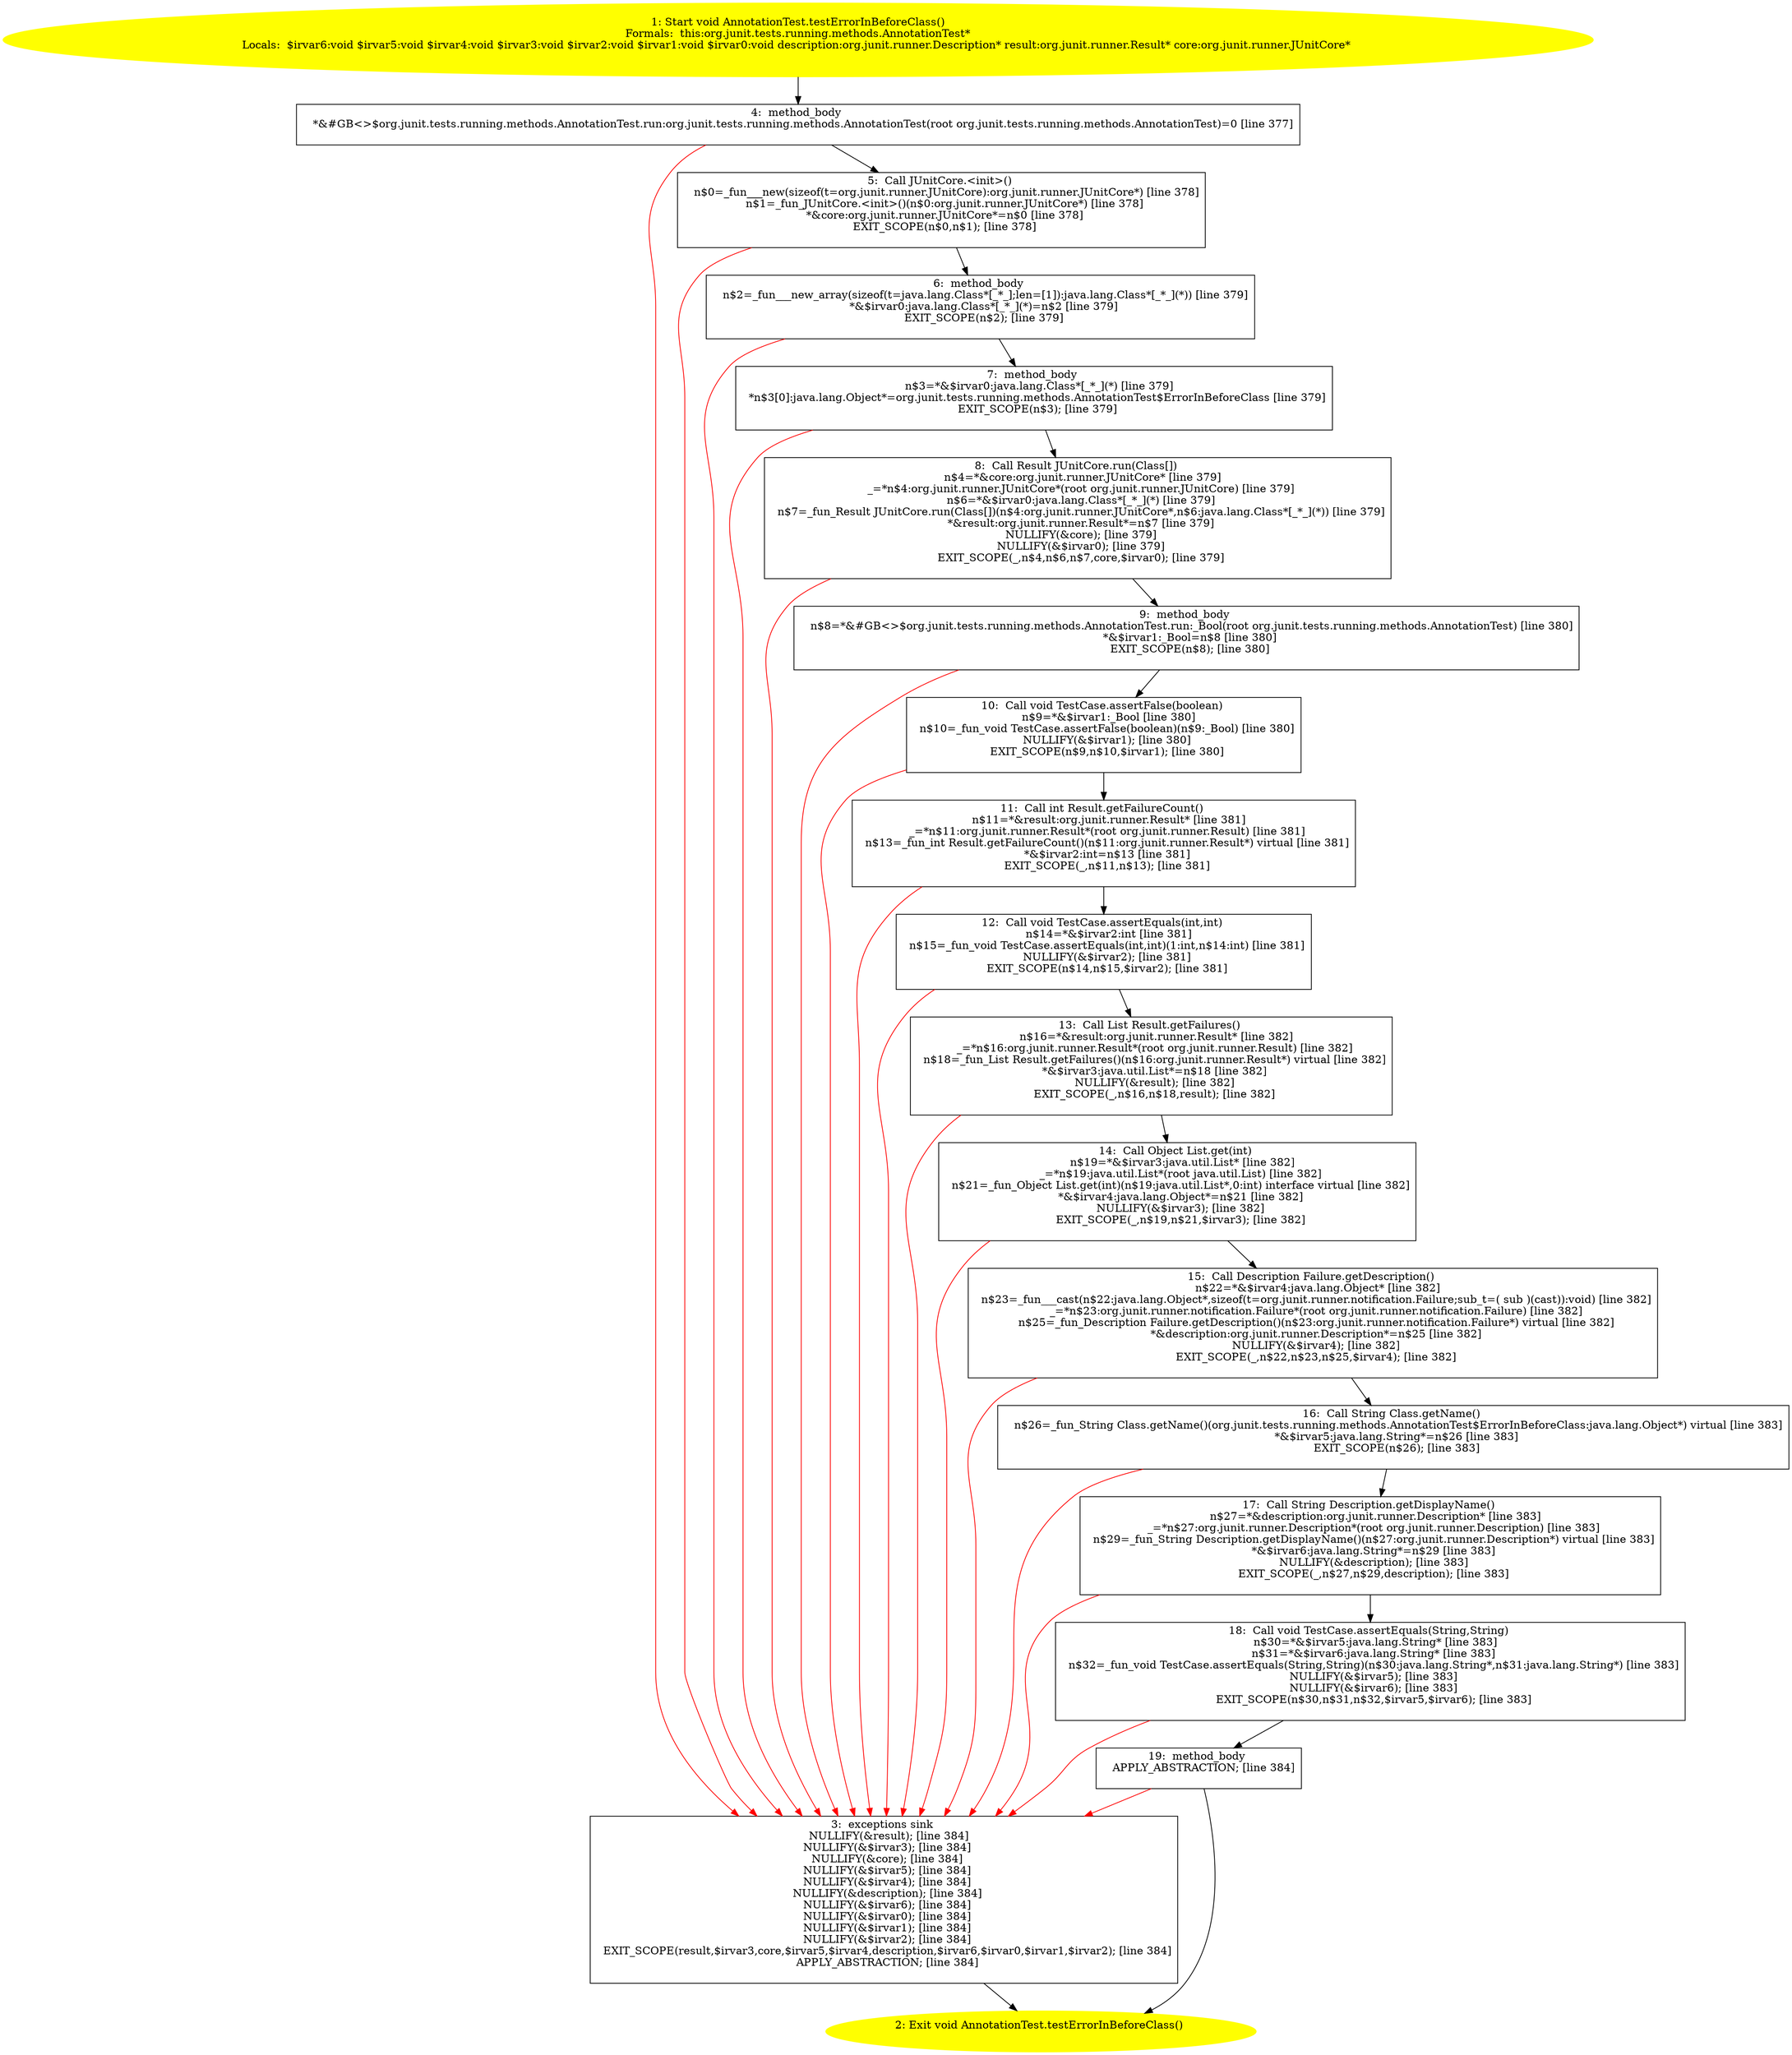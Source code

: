 /* @generated */
digraph cfg {
"org.junit.tests.running.methods.AnnotationTest.testErrorInBeforeClass():void.fcf5f0cb0d1bf9d7f68a564443600391_1" [label="1: Start void AnnotationTest.testErrorInBeforeClass()\nFormals:  this:org.junit.tests.running.methods.AnnotationTest*\nLocals:  $irvar6:void $irvar5:void $irvar4:void $irvar3:void $irvar2:void $irvar1:void $irvar0:void description:org.junit.runner.Description* result:org.junit.runner.Result* core:org.junit.runner.JUnitCore* \n  " color=yellow style=filled]
	

	 "org.junit.tests.running.methods.AnnotationTest.testErrorInBeforeClass():void.fcf5f0cb0d1bf9d7f68a564443600391_1" -> "org.junit.tests.running.methods.AnnotationTest.testErrorInBeforeClass():void.fcf5f0cb0d1bf9d7f68a564443600391_4" ;
"org.junit.tests.running.methods.AnnotationTest.testErrorInBeforeClass():void.fcf5f0cb0d1bf9d7f68a564443600391_2" [label="2: Exit void AnnotationTest.testErrorInBeforeClass() \n  " color=yellow style=filled]
	

"org.junit.tests.running.methods.AnnotationTest.testErrorInBeforeClass():void.fcf5f0cb0d1bf9d7f68a564443600391_3" [label="3:  exceptions sink \n   NULLIFY(&result); [line 384]\n  NULLIFY(&$irvar3); [line 384]\n  NULLIFY(&core); [line 384]\n  NULLIFY(&$irvar5); [line 384]\n  NULLIFY(&$irvar4); [line 384]\n  NULLIFY(&description); [line 384]\n  NULLIFY(&$irvar6); [line 384]\n  NULLIFY(&$irvar0); [line 384]\n  NULLIFY(&$irvar1); [line 384]\n  NULLIFY(&$irvar2); [line 384]\n  EXIT_SCOPE(result,$irvar3,core,$irvar5,$irvar4,description,$irvar6,$irvar0,$irvar1,$irvar2); [line 384]\n  APPLY_ABSTRACTION; [line 384]\n " shape="box"]
	

	 "org.junit.tests.running.methods.AnnotationTest.testErrorInBeforeClass():void.fcf5f0cb0d1bf9d7f68a564443600391_3" -> "org.junit.tests.running.methods.AnnotationTest.testErrorInBeforeClass():void.fcf5f0cb0d1bf9d7f68a564443600391_2" ;
"org.junit.tests.running.methods.AnnotationTest.testErrorInBeforeClass():void.fcf5f0cb0d1bf9d7f68a564443600391_4" [label="4:  method_body \n   *&#GB<>$org.junit.tests.running.methods.AnnotationTest.run:org.junit.tests.running.methods.AnnotationTest(root org.junit.tests.running.methods.AnnotationTest)=0 [line 377]\n " shape="box"]
	

	 "org.junit.tests.running.methods.AnnotationTest.testErrorInBeforeClass():void.fcf5f0cb0d1bf9d7f68a564443600391_4" -> "org.junit.tests.running.methods.AnnotationTest.testErrorInBeforeClass():void.fcf5f0cb0d1bf9d7f68a564443600391_5" ;
	 "org.junit.tests.running.methods.AnnotationTest.testErrorInBeforeClass():void.fcf5f0cb0d1bf9d7f68a564443600391_4" -> "org.junit.tests.running.methods.AnnotationTest.testErrorInBeforeClass():void.fcf5f0cb0d1bf9d7f68a564443600391_3" [color="red" ];
"org.junit.tests.running.methods.AnnotationTest.testErrorInBeforeClass():void.fcf5f0cb0d1bf9d7f68a564443600391_5" [label="5:  Call JUnitCore.<init>() \n   n$0=_fun___new(sizeof(t=org.junit.runner.JUnitCore):org.junit.runner.JUnitCore*) [line 378]\n  n$1=_fun_JUnitCore.<init>()(n$0:org.junit.runner.JUnitCore*) [line 378]\n  *&core:org.junit.runner.JUnitCore*=n$0 [line 378]\n  EXIT_SCOPE(n$0,n$1); [line 378]\n " shape="box"]
	

	 "org.junit.tests.running.methods.AnnotationTest.testErrorInBeforeClass():void.fcf5f0cb0d1bf9d7f68a564443600391_5" -> "org.junit.tests.running.methods.AnnotationTest.testErrorInBeforeClass():void.fcf5f0cb0d1bf9d7f68a564443600391_6" ;
	 "org.junit.tests.running.methods.AnnotationTest.testErrorInBeforeClass():void.fcf5f0cb0d1bf9d7f68a564443600391_5" -> "org.junit.tests.running.methods.AnnotationTest.testErrorInBeforeClass():void.fcf5f0cb0d1bf9d7f68a564443600391_3" [color="red" ];
"org.junit.tests.running.methods.AnnotationTest.testErrorInBeforeClass():void.fcf5f0cb0d1bf9d7f68a564443600391_6" [label="6:  method_body \n   n$2=_fun___new_array(sizeof(t=java.lang.Class*[_*_];len=[1]):java.lang.Class*[_*_](*)) [line 379]\n  *&$irvar0:java.lang.Class*[_*_](*)=n$2 [line 379]\n  EXIT_SCOPE(n$2); [line 379]\n " shape="box"]
	

	 "org.junit.tests.running.methods.AnnotationTest.testErrorInBeforeClass():void.fcf5f0cb0d1bf9d7f68a564443600391_6" -> "org.junit.tests.running.methods.AnnotationTest.testErrorInBeforeClass():void.fcf5f0cb0d1bf9d7f68a564443600391_7" ;
	 "org.junit.tests.running.methods.AnnotationTest.testErrorInBeforeClass():void.fcf5f0cb0d1bf9d7f68a564443600391_6" -> "org.junit.tests.running.methods.AnnotationTest.testErrorInBeforeClass():void.fcf5f0cb0d1bf9d7f68a564443600391_3" [color="red" ];
"org.junit.tests.running.methods.AnnotationTest.testErrorInBeforeClass():void.fcf5f0cb0d1bf9d7f68a564443600391_7" [label="7:  method_body \n   n$3=*&$irvar0:java.lang.Class*[_*_](*) [line 379]\n  *n$3[0]:java.lang.Object*=org.junit.tests.running.methods.AnnotationTest$ErrorInBeforeClass [line 379]\n  EXIT_SCOPE(n$3); [line 379]\n " shape="box"]
	

	 "org.junit.tests.running.methods.AnnotationTest.testErrorInBeforeClass():void.fcf5f0cb0d1bf9d7f68a564443600391_7" -> "org.junit.tests.running.methods.AnnotationTest.testErrorInBeforeClass():void.fcf5f0cb0d1bf9d7f68a564443600391_8" ;
	 "org.junit.tests.running.methods.AnnotationTest.testErrorInBeforeClass():void.fcf5f0cb0d1bf9d7f68a564443600391_7" -> "org.junit.tests.running.methods.AnnotationTest.testErrorInBeforeClass():void.fcf5f0cb0d1bf9d7f68a564443600391_3" [color="red" ];
"org.junit.tests.running.methods.AnnotationTest.testErrorInBeforeClass():void.fcf5f0cb0d1bf9d7f68a564443600391_8" [label="8:  Call Result JUnitCore.run(Class[]) \n   n$4=*&core:org.junit.runner.JUnitCore* [line 379]\n  _=*n$4:org.junit.runner.JUnitCore*(root org.junit.runner.JUnitCore) [line 379]\n  n$6=*&$irvar0:java.lang.Class*[_*_](*) [line 379]\n  n$7=_fun_Result JUnitCore.run(Class[])(n$4:org.junit.runner.JUnitCore*,n$6:java.lang.Class*[_*_](*)) [line 379]\n  *&result:org.junit.runner.Result*=n$7 [line 379]\n  NULLIFY(&core); [line 379]\n  NULLIFY(&$irvar0); [line 379]\n  EXIT_SCOPE(_,n$4,n$6,n$7,core,$irvar0); [line 379]\n " shape="box"]
	

	 "org.junit.tests.running.methods.AnnotationTest.testErrorInBeforeClass():void.fcf5f0cb0d1bf9d7f68a564443600391_8" -> "org.junit.tests.running.methods.AnnotationTest.testErrorInBeforeClass():void.fcf5f0cb0d1bf9d7f68a564443600391_9" ;
	 "org.junit.tests.running.methods.AnnotationTest.testErrorInBeforeClass():void.fcf5f0cb0d1bf9d7f68a564443600391_8" -> "org.junit.tests.running.methods.AnnotationTest.testErrorInBeforeClass():void.fcf5f0cb0d1bf9d7f68a564443600391_3" [color="red" ];
"org.junit.tests.running.methods.AnnotationTest.testErrorInBeforeClass():void.fcf5f0cb0d1bf9d7f68a564443600391_9" [label="9:  method_body \n   n$8=*&#GB<>$org.junit.tests.running.methods.AnnotationTest.run:_Bool(root org.junit.tests.running.methods.AnnotationTest) [line 380]\n  *&$irvar1:_Bool=n$8 [line 380]\n  EXIT_SCOPE(n$8); [line 380]\n " shape="box"]
	

	 "org.junit.tests.running.methods.AnnotationTest.testErrorInBeforeClass():void.fcf5f0cb0d1bf9d7f68a564443600391_9" -> "org.junit.tests.running.methods.AnnotationTest.testErrorInBeforeClass():void.fcf5f0cb0d1bf9d7f68a564443600391_10" ;
	 "org.junit.tests.running.methods.AnnotationTest.testErrorInBeforeClass():void.fcf5f0cb0d1bf9d7f68a564443600391_9" -> "org.junit.tests.running.methods.AnnotationTest.testErrorInBeforeClass():void.fcf5f0cb0d1bf9d7f68a564443600391_3" [color="red" ];
"org.junit.tests.running.methods.AnnotationTest.testErrorInBeforeClass():void.fcf5f0cb0d1bf9d7f68a564443600391_10" [label="10:  Call void TestCase.assertFalse(boolean) \n   n$9=*&$irvar1:_Bool [line 380]\n  n$10=_fun_void TestCase.assertFalse(boolean)(n$9:_Bool) [line 380]\n  NULLIFY(&$irvar1); [line 380]\n  EXIT_SCOPE(n$9,n$10,$irvar1); [line 380]\n " shape="box"]
	

	 "org.junit.tests.running.methods.AnnotationTest.testErrorInBeforeClass():void.fcf5f0cb0d1bf9d7f68a564443600391_10" -> "org.junit.tests.running.methods.AnnotationTest.testErrorInBeforeClass():void.fcf5f0cb0d1bf9d7f68a564443600391_11" ;
	 "org.junit.tests.running.methods.AnnotationTest.testErrorInBeforeClass():void.fcf5f0cb0d1bf9d7f68a564443600391_10" -> "org.junit.tests.running.methods.AnnotationTest.testErrorInBeforeClass():void.fcf5f0cb0d1bf9d7f68a564443600391_3" [color="red" ];
"org.junit.tests.running.methods.AnnotationTest.testErrorInBeforeClass():void.fcf5f0cb0d1bf9d7f68a564443600391_11" [label="11:  Call int Result.getFailureCount() \n   n$11=*&result:org.junit.runner.Result* [line 381]\n  _=*n$11:org.junit.runner.Result*(root org.junit.runner.Result) [line 381]\n  n$13=_fun_int Result.getFailureCount()(n$11:org.junit.runner.Result*) virtual [line 381]\n  *&$irvar2:int=n$13 [line 381]\n  EXIT_SCOPE(_,n$11,n$13); [line 381]\n " shape="box"]
	

	 "org.junit.tests.running.methods.AnnotationTest.testErrorInBeforeClass():void.fcf5f0cb0d1bf9d7f68a564443600391_11" -> "org.junit.tests.running.methods.AnnotationTest.testErrorInBeforeClass():void.fcf5f0cb0d1bf9d7f68a564443600391_12" ;
	 "org.junit.tests.running.methods.AnnotationTest.testErrorInBeforeClass():void.fcf5f0cb0d1bf9d7f68a564443600391_11" -> "org.junit.tests.running.methods.AnnotationTest.testErrorInBeforeClass():void.fcf5f0cb0d1bf9d7f68a564443600391_3" [color="red" ];
"org.junit.tests.running.methods.AnnotationTest.testErrorInBeforeClass():void.fcf5f0cb0d1bf9d7f68a564443600391_12" [label="12:  Call void TestCase.assertEquals(int,int) \n   n$14=*&$irvar2:int [line 381]\n  n$15=_fun_void TestCase.assertEquals(int,int)(1:int,n$14:int) [line 381]\n  NULLIFY(&$irvar2); [line 381]\n  EXIT_SCOPE(n$14,n$15,$irvar2); [line 381]\n " shape="box"]
	

	 "org.junit.tests.running.methods.AnnotationTest.testErrorInBeforeClass():void.fcf5f0cb0d1bf9d7f68a564443600391_12" -> "org.junit.tests.running.methods.AnnotationTest.testErrorInBeforeClass():void.fcf5f0cb0d1bf9d7f68a564443600391_13" ;
	 "org.junit.tests.running.methods.AnnotationTest.testErrorInBeforeClass():void.fcf5f0cb0d1bf9d7f68a564443600391_12" -> "org.junit.tests.running.methods.AnnotationTest.testErrorInBeforeClass():void.fcf5f0cb0d1bf9d7f68a564443600391_3" [color="red" ];
"org.junit.tests.running.methods.AnnotationTest.testErrorInBeforeClass():void.fcf5f0cb0d1bf9d7f68a564443600391_13" [label="13:  Call List Result.getFailures() \n   n$16=*&result:org.junit.runner.Result* [line 382]\n  _=*n$16:org.junit.runner.Result*(root org.junit.runner.Result) [line 382]\n  n$18=_fun_List Result.getFailures()(n$16:org.junit.runner.Result*) virtual [line 382]\n  *&$irvar3:java.util.List*=n$18 [line 382]\n  NULLIFY(&result); [line 382]\n  EXIT_SCOPE(_,n$16,n$18,result); [line 382]\n " shape="box"]
	

	 "org.junit.tests.running.methods.AnnotationTest.testErrorInBeforeClass():void.fcf5f0cb0d1bf9d7f68a564443600391_13" -> "org.junit.tests.running.methods.AnnotationTest.testErrorInBeforeClass():void.fcf5f0cb0d1bf9d7f68a564443600391_14" ;
	 "org.junit.tests.running.methods.AnnotationTest.testErrorInBeforeClass():void.fcf5f0cb0d1bf9d7f68a564443600391_13" -> "org.junit.tests.running.methods.AnnotationTest.testErrorInBeforeClass():void.fcf5f0cb0d1bf9d7f68a564443600391_3" [color="red" ];
"org.junit.tests.running.methods.AnnotationTest.testErrorInBeforeClass():void.fcf5f0cb0d1bf9d7f68a564443600391_14" [label="14:  Call Object List.get(int) \n   n$19=*&$irvar3:java.util.List* [line 382]\n  _=*n$19:java.util.List*(root java.util.List) [line 382]\n  n$21=_fun_Object List.get(int)(n$19:java.util.List*,0:int) interface virtual [line 382]\n  *&$irvar4:java.lang.Object*=n$21 [line 382]\n  NULLIFY(&$irvar3); [line 382]\n  EXIT_SCOPE(_,n$19,n$21,$irvar3); [line 382]\n " shape="box"]
	

	 "org.junit.tests.running.methods.AnnotationTest.testErrorInBeforeClass():void.fcf5f0cb0d1bf9d7f68a564443600391_14" -> "org.junit.tests.running.methods.AnnotationTest.testErrorInBeforeClass():void.fcf5f0cb0d1bf9d7f68a564443600391_15" ;
	 "org.junit.tests.running.methods.AnnotationTest.testErrorInBeforeClass():void.fcf5f0cb0d1bf9d7f68a564443600391_14" -> "org.junit.tests.running.methods.AnnotationTest.testErrorInBeforeClass():void.fcf5f0cb0d1bf9d7f68a564443600391_3" [color="red" ];
"org.junit.tests.running.methods.AnnotationTest.testErrorInBeforeClass():void.fcf5f0cb0d1bf9d7f68a564443600391_15" [label="15:  Call Description Failure.getDescription() \n   n$22=*&$irvar4:java.lang.Object* [line 382]\n  n$23=_fun___cast(n$22:java.lang.Object*,sizeof(t=org.junit.runner.notification.Failure;sub_t=( sub )(cast)):void) [line 382]\n  _=*n$23:org.junit.runner.notification.Failure*(root org.junit.runner.notification.Failure) [line 382]\n  n$25=_fun_Description Failure.getDescription()(n$23:org.junit.runner.notification.Failure*) virtual [line 382]\n  *&description:org.junit.runner.Description*=n$25 [line 382]\n  NULLIFY(&$irvar4); [line 382]\n  EXIT_SCOPE(_,n$22,n$23,n$25,$irvar4); [line 382]\n " shape="box"]
	

	 "org.junit.tests.running.methods.AnnotationTest.testErrorInBeforeClass():void.fcf5f0cb0d1bf9d7f68a564443600391_15" -> "org.junit.tests.running.methods.AnnotationTest.testErrorInBeforeClass():void.fcf5f0cb0d1bf9d7f68a564443600391_16" ;
	 "org.junit.tests.running.methods.AnnotationTest.testErrorInBeforeClass():void.fcf5f0cb0d1bf9d7f68a564443600391_15" -> "org.junit.tests.running.methods.AnnotationTest.testErrorInBeforeClass():void.fcf5f0cb0d1bf9d7f68a564443600391_3" [color="red" ];
"org.junit.tests.running.methods.AnnotationTest.testErrorInBeforeClass():void.fcf5f0cb0d1bf9d7f68a564443600391_16" [label="16:  Call String Class.getName() \n   n$26=_fun_String Class.getName()(org.junit.tests.running.methods.AnnotationTest$ErrorInBeforeClass:java.lang.Object*) virtual [line 383]\n  *&$irvar5:java.lang.String*=n$26 [line 383]\n  EXIT_SCOPE(n$26); [line 383]\n " shape="box"]
	

	 "org.junit.tests.running.methods.AnnotationTest.testErrorInBeforeClass():void.fcf5f0cb0d1bf9d7f68a564443600391_16" -> "org.junit.tests.running.methods.AnnotationTest.testErrorInBeforeClass():void.fcf5f0cb0d1bf9d7f68a564443600391_17" ;
	 "org.junit.tests.running.methods.AnnotationTest.testErrorInBeforeClass():void.fcf5f0cb0d1bf9d7f68a564443600391_16" -> "org.junit.tests.running.methods.AnnotationTest.testErrorInBeforeClass():void.fcf5f0cb0d1bf9d7f68a564443600391_3" [color="red" ];
"org.junit.tests.running.methods.AnnotationTest.testErrorInBeforeClass():void.fcf5f0cb0d1bf9d7f68a564443600391_17" [label="17:  Call String Description.getDisplayName() \n   n$27=*&description:org.junit.runner.Description* [line 383]\n  _=*n$27:org.junit.runner.Description*(root org.junit.runner.Description) [line 383]\n  n$29=_fun_String Description.getDisplayName()(n$27:org.junit.runner.Description*) virtual [line 383]\n  *&$irvar6:java.lang.String*=n$29 [line 383]\n  NULLIFY(&description); [line 383]\n  EXIT_SCOPE(_,n$27,n$29,description); [line 383]\n " shape="box"]
	

	 "org.junit.tests.running.methods.AnnotationTest.testErrorInBeforeClass():void.fcf5f0cb0d1bf9d7f68a564443600391_17" -> "org.junit.tests.running.methods.AnnotationTest.testErrorInBeforeClass():void.fcf5f0cb0d1bf9d7f68a564443600391_18" ;
	 "org.junit.tests.running.methods.AnnotationTest.testErrorInBeforeClass():void.fcf5f0cb0d1bf9d7f68a564443600391_17" -> "org.junit.tests.running.methods.AnnotationTest.testErrorInBeforeClass():void.fcf5f0cb0d1bf9d7f68a564443600391_3" [color="red" ];
"org.junit.tests.running.methods.AnnotationTest.testErrorInBeforeClass():void.fcf5f0cb0d1bf9d7f68a564443600391_18" [label="18:  Call void TestCase.assertEquals(String,String) \n   n$30=*&$irvar5:java.lang.String* [line 383]\n  n$31=*&$irvar6:java.lang.String* [line 383]\n  n$32=_fun_void TestCase.assertEquals(String,String)(n$30:java.lang.String*,n$31:java.lang.String*) [line 383]\n  NULLIFY(&$irvar5); [line 383]\n  NULLIFY(&$irvar6); [line 383]\n  EXIT_SCOPE(n$30,n$31,n$32,$irvar5,$irvar6); [line 383]\n " shape="box"]
	

	 "org.junit.tests.running.methods.AnnotationTest.testErrorInBeforeClass():void.fcf5f0cb0d1bf9d7f68a564443600391_18" -> "org.junit.tests.running.methods.AnnotationTest.testErrorInBeforeClass():void.fcf5f0cb0d1bf9d7f68a564443600391_19" ;
	 "org.junit.tests.running.methods.AnnotationTest.testErrorInBeforeClass():void.fcf5f0cb0d1bf9d7f68a564443600391_18" -> "org.junit.tests.running.methods.AnnotationTest.testErrorInBeforeClass():void.fcf5f0cb0d1bf9d7f68a564443600391_3" [color="red" ];
"org.junit.tests.running.methods.AnnotationTest.testErrorInBeforeClass():void.fcf5f0cb0d1bf9d7f68a564443600391_19" [label="19:  method_body \n   APPLY_ABSTRACTION; [line 384]\n " shape="box"]
	

	 "org.junit.tests.running.methods.AnnotationTest.testErrorInBeforeClass():void.fcf5f0cb0d1bf9d7f68a564443600391_19" -> "org.junit.tests.running.methods.AnnotationTest.testErrorInBeforeClass():void.fcf5f0cb0d1bf9d7f68a564443600391_2" ;
	 "org.junit.tests.running.methods.AnnotationTest.testErrorInBeforeClass():void.fcf5f0cb0d1bf9d7f68a564443600391_19" -> "org.junit.tests.running.methods.AnnotationTest.testErrorInBeforeClass():void.fcf5f0cb0d1bf9d7f68a564443600391_3" [color="red" ];
}
